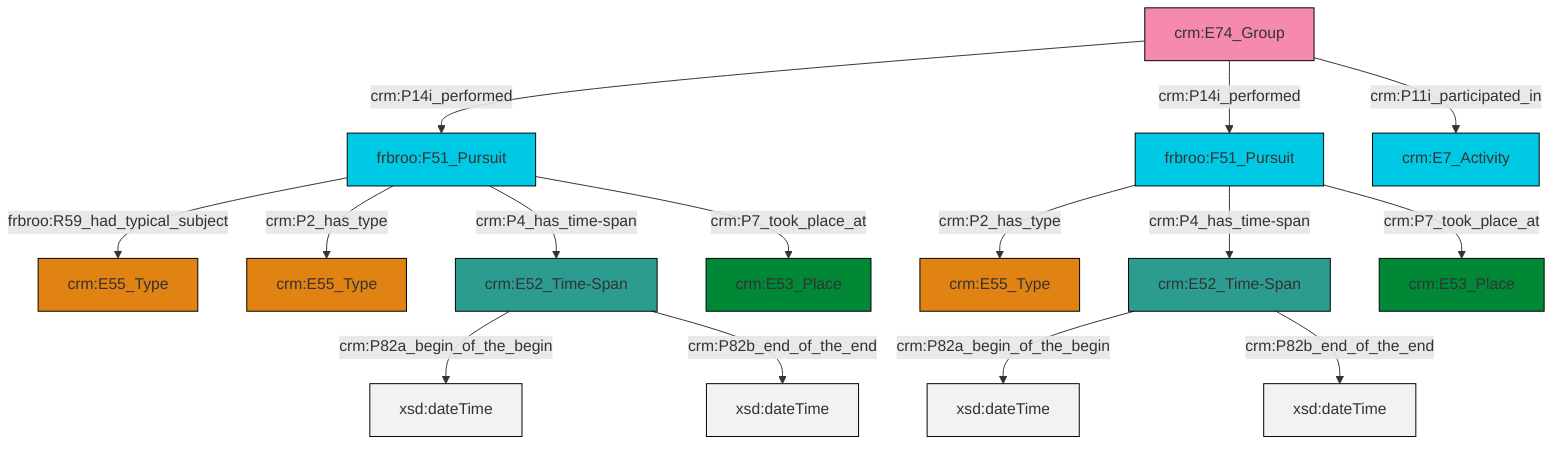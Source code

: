 graph TD
classDef Literal fill:#f2f2f2,stroke:#000000;
classDef CRM_Entity fill:#FFFFFF,stroke:#000000;
classDef Temporal_Entity fill:#00C9E6, stroke:#000000;
classDef Type fill:#E18312, stroke:#000000;
classDef Time-Span fill:#2C9C91, stroke:#000000;
classDef Appellation fill:#FFEB7F, stroke:#000000;
classDef Place fill:#008836, stroke:#000000;
classDef Persistent_Item fill:#B266B2, stroke:#000000;
classDef Conceptual_Object fill:#FFD700, stroke:#000000;
classDef Physical_Thing fill:#D2B48C, stroke:#000000;
classDef Actor fill:#f58aad, stroke:#000000;
classDef PC_Classes fill:#4ce600, stroke:#000000;
classDef Multi fill:#cccccc,stroke:#000000;

0["crm:E52_Time-Span"]:::Time-Span -->|crm:P82a_begin_of_the_begin| 1[xsd:dateTime]:::Literal
4["crm:E52_Time-Span"]:::Time-Span -->|crm:P82a_begin_of_the_begin| 5[xsd:dateTime]:::Literal
0["crm:E52_Time-Span"]:::Time-Span -->|crm:P82b_end_of_the_end| 8[xsd:dateTime]:::Literal
9["frbroo:F51_Pursuit"]:::Temporal_Entity -->|crm:P2_has_type| 2["crm:E55_Type"]:::Type
10["frbroo:F51_Pursuit"]:::Temporal_Entity -->|frbroo:R59_had_typical_subject| 11["crm:E55_Type"]:::Type
4["crm:E52_Time-Span"]:::Time-Span -->|crm:P82b_end_of_the_end| 12[xsd:dateTime]:::Literal
13["crm:E74_Group"]:::Actor -->|crm:P14i_performed| 10["frbroo:F51_Pursuit"]:::Temporal_Entity
9["frbroo:F51_Pursuit"]:::Temporal_Entity -->|crm:P4_has_time-span| 4["crm:E52_Time-Span"]:::Time-Span
10["frbroo:F51_Pursuit"]:::Temporal_Entity -->|crm:P2_has_type| 15["crm:E55_Type"]:::Type
9["frbroo:F51_Pursuit"]:::Temporal_Entity -->|crm:P7_took_place_at| 17["crm:E53_Place"]:::Place
10["frbroo:F51_Pursuit"]:::Temporal_Entity -->|crm:P4_has_time-span| 0["crm:E52_Time-Span"]:::Time-Span
10["frbroo:F51_Pursuit"]:::Temporal_Entity -->|crm:P7_took_place_at| 18["crm:E53_Place"]:::Place
13["crm:E74_Group"]:::Actor -->|crm:P14i_performed| 9["frbroo:F51_Pursuit"]:::Temporal_Entity
13["crm:E74_Group"]:::Actor -->|crm:P11i_participated_in| 6["crm:E7_Activity"]:::Temporal_Entity